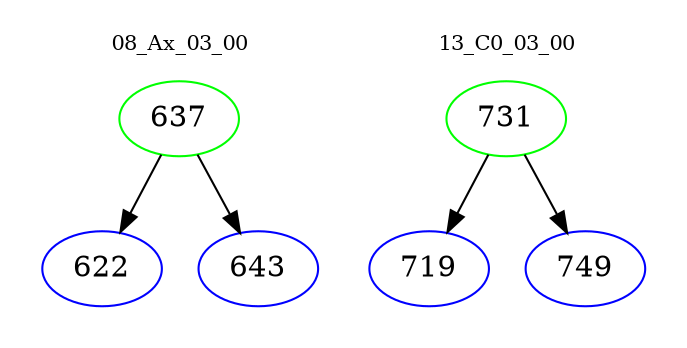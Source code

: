 digraph{
subgraph cluster_0 {
color = white
label = "08_Ax_03_00";
fontsize=10;
T0_637 [label="637", color="green"]
T0_637 -> T0_622 [color="black"]
T0_622 [label="622", color="blue"]
T0_637 -> T0_643 [color="black"]
T0_643 [label="643", color="blue"]
}
subgraph cluster_1 {
color = white
label = "13_C0_03_00";
fontsize=10;
T1_731 [label="731", color="green"]
T1_731 -> T1_719 [color="black"]
T1_719 [label="719", color="blue"]
T1_731 -> T1_749 [color="black"]
T1_749 [label="749", color="blue"]
}
}
